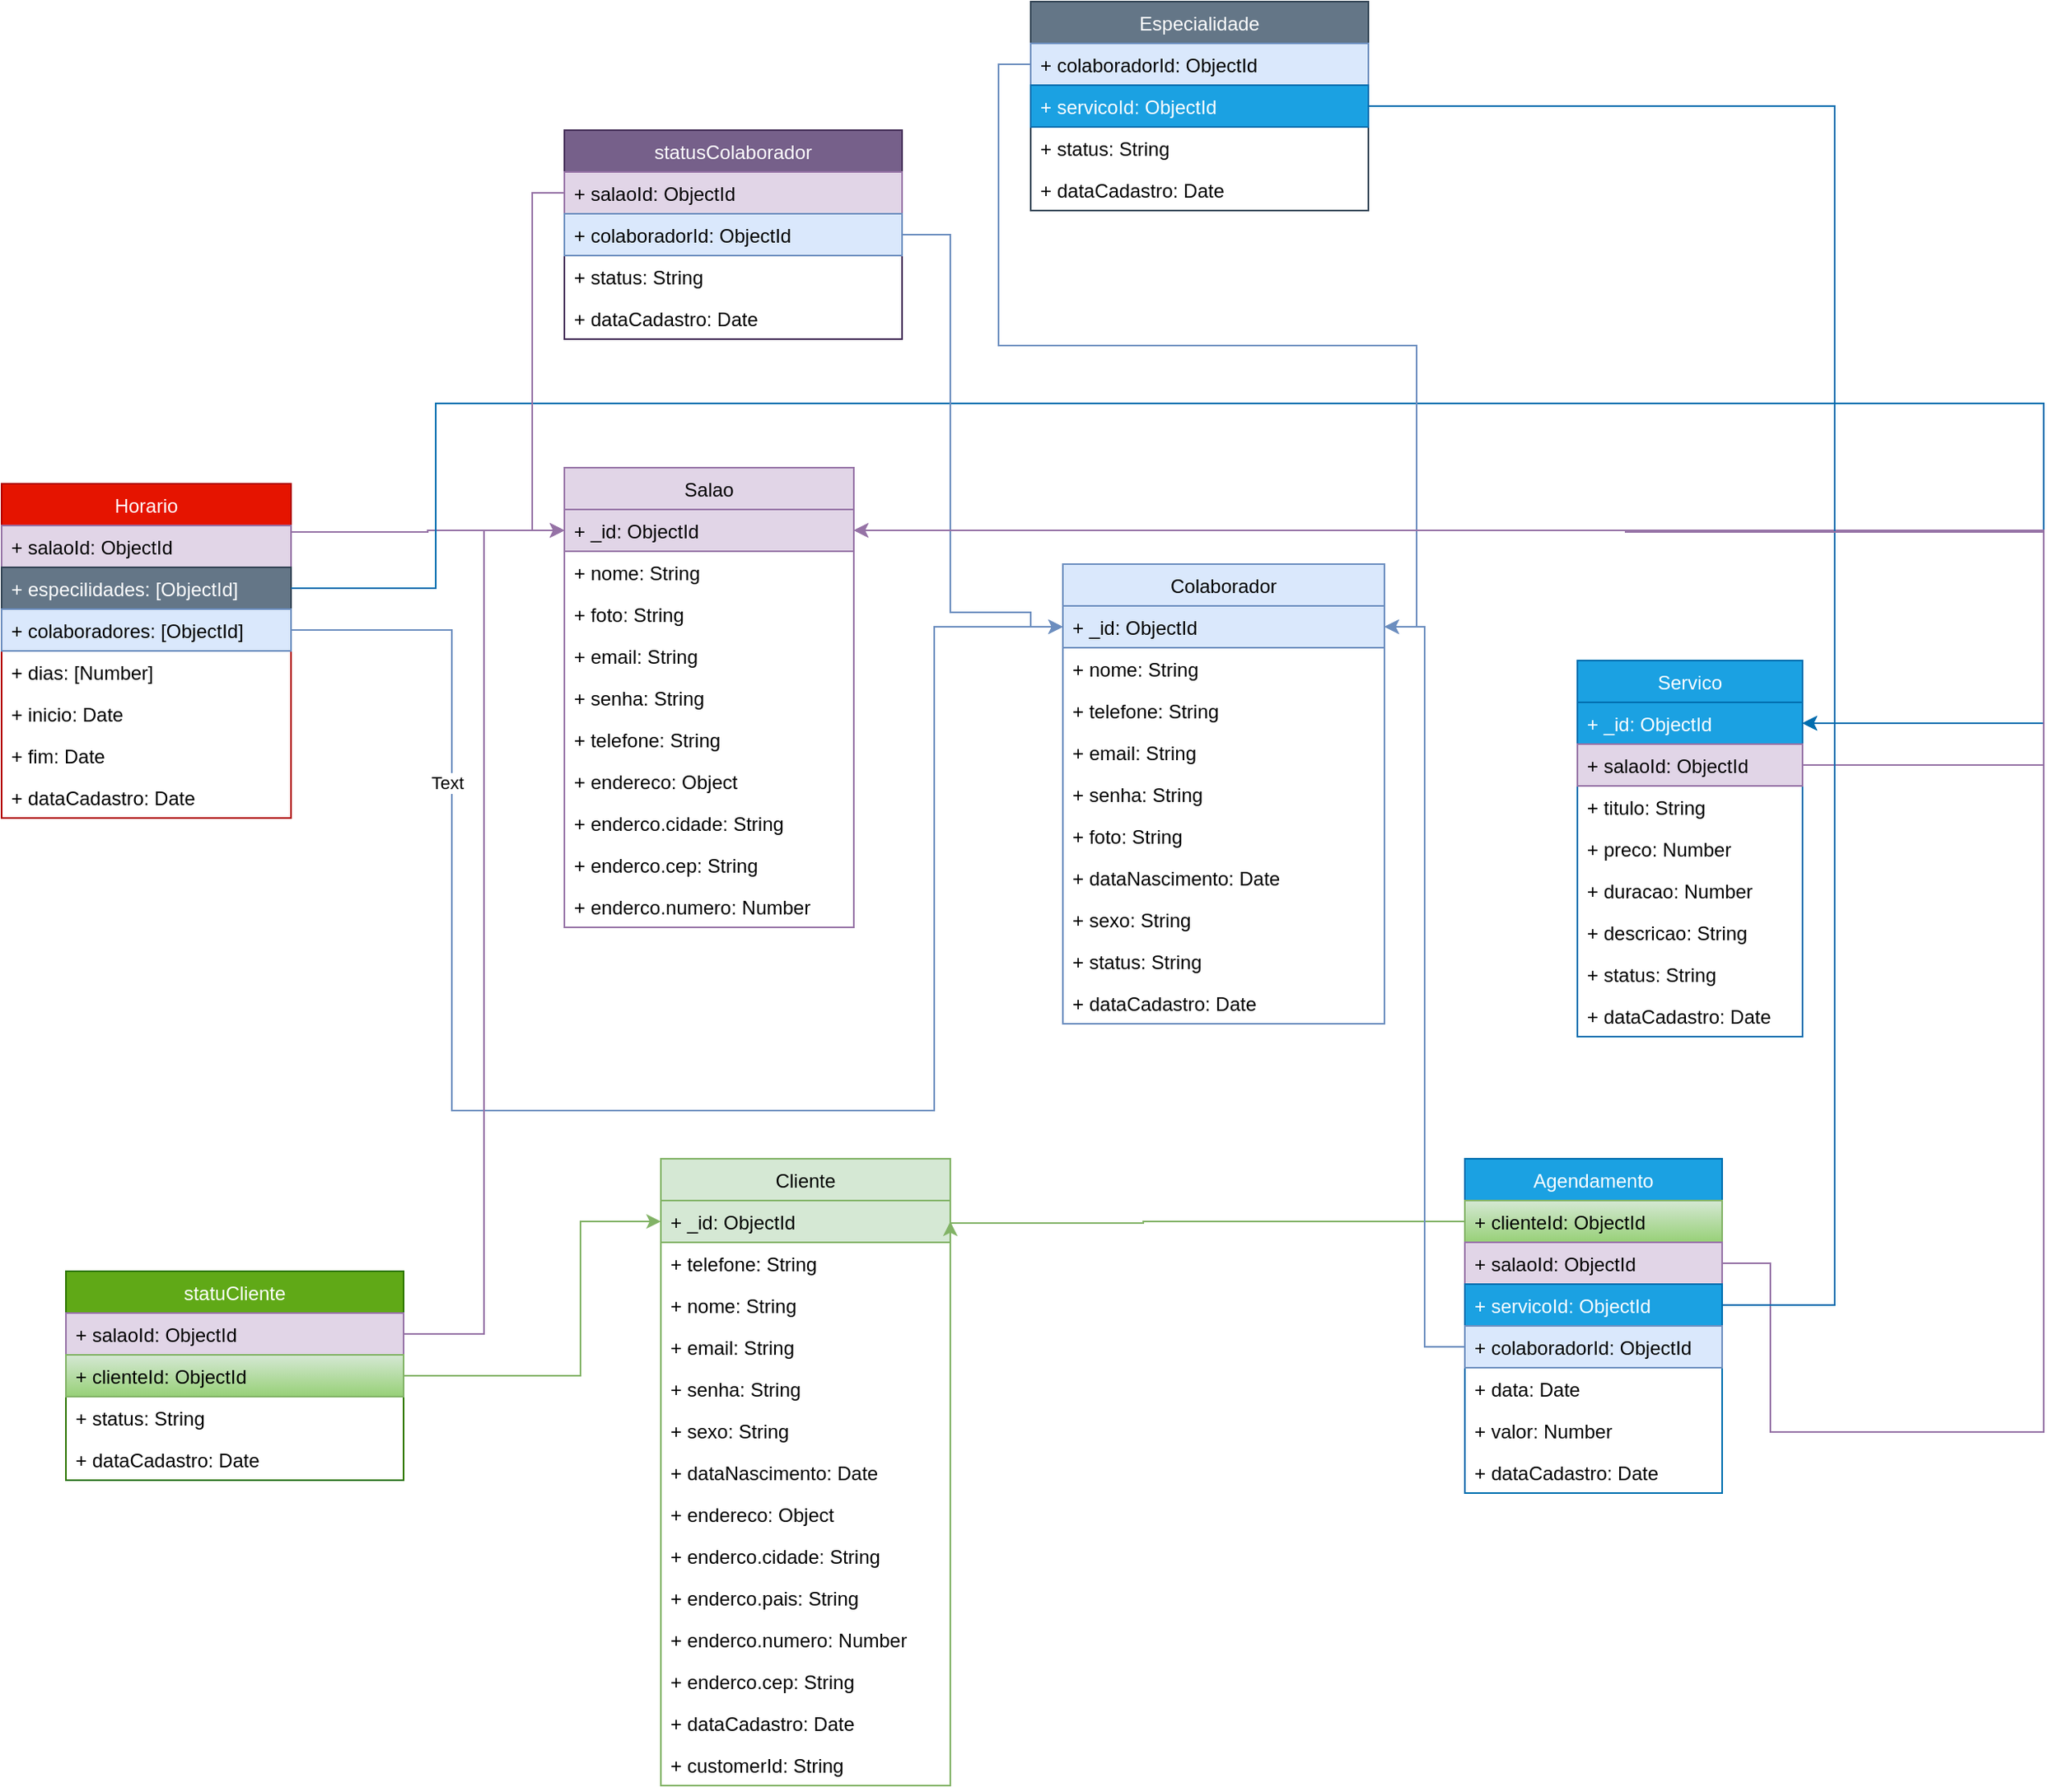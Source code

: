 <mxfile>
    <diagram id="EwVbsH7dW5KikCR3kVxV" name="Page-1">
        <mxGraphModel dx="2023" dy="2021" grid="1" gridSize="10" guides="1" tooltips="1" connect="1" arrows="1" fold="1" page="1" pageScale="1" pageWidth="827" pageHeight="1169" math="0" shadow="0">
            <root>
                <mxCell id="0"/>
                <mxCell id="1" parent="0"/>
                <mxCell id="p_25bIEe7p3wB8haiujU-1" value="Salao" style="swimlane;fontStyle=0;childLayout=stackLayout;horizontal=1;startSize=26;fillColor=#e1d5e7;horizontalStack=0;resizeParent=1;resizeParentMax=0;resizeLast=0;collapsible=1;marginBottom=0;strokeColor=#9673a6;" parent="1" vertex="1">
                    <mxGeometry x="-440" y="90" width="180" height="286" as="geometry"/>
                </mxCell>
                <mxCell id="p_25bIEe7p3wB8haiujU-2" value="+ _id: ObjectId" style="text;strokeColor=#9673a6;fillColor=#e1d5e7;align=left;verticalAlign=top;spacingLeft=4;spacingRight=4;overflow=hidden;rotatable=0;points=[[0,0.5],[1,0.5]];portConstraint=eastwest;" parent="p_25bIEe7p3wB8haiujU-1" vertex="1">
                    <mxGeometry y="26" width="180" height="26" as="geometry"/>
                </mxCell>
                <mxCell id="p_25bIEe7p3wB8haiujU-3" value="+ nome: String" style="text;strokeColor=none;fillColor=none;align=left;verticalAlign=top;spacingLeft=4;spacingRight=4;overflow=hidden;rotatable=0;points=[[0,0.5],[1,0.5]];portConstraint=eastwest;" parent="p_25bIEe7p3wB8haiujU-1" vertex="1">
                    <mxGeometry y="52" width="180" height="26" as="geometry"/>
                </mxCell>
                <mxCell id="p_25bIEe7p3wB8haiujU-4" value="+ foto: String" style="text;strokeColor=none;fillColor=none;align=left;verticalAlign=top;spacingLeft=4;spacingRight=4;overflow=hidden;rotatable=0;points=[[0,0.5],[1,0.5]];portConstraint=eastwest;" parent="p_25bIEe7p3wB8haiujU-1" vertex="1">
                    <mxGeometry y="78" width="180" height="26" as="geometry"/>
                </mxCell>
                <mxCell id="p_25bIEe7p3wB8haiujU-6" value="+ email: String" style="text;strokeColor=none;fillColor=none;align=left;verticalAlign=top;spacingLeft=4;spacingRight=4;overflow=hidden;rotatable=0;points=[[0,0.5],[1,0.5]];portConstraint=eastwest;" parent="p_25bIEe7p3wB8haiujU-1" vertex="1">
                    <mxGeometry y="104" width="180" height="26" as="geometry"/>
                </mxCell>
                <mxCell id="p_25bIEe7p3wB8haiujU-7" value="+ senha: String" style="text;strokeColor=none;fillColor=none;align=left;verticalAlign=top;spacingLeft=4;spacingRight=4;overflow=hidden;rotatable=0;points=[[0,0.5],[1,0.5]];portConstraint=eastwest;" parent="p_25bIEe7p3wB8haiujU-1" vertex="1">
                    <mxGeometry y="130" width="180" height="26" as="geometry"/>
                </mxCell>
                <mxCell id="p_25bIEe7p3wB8haiujU-8" value="+ telefone: String" style="text;strokeColor=none;fillColor=none;align=left;verticalAlign=top;spacingLeft=4;spacingRight=4;overflow=hidden;rotatable=0;points=[[0,0.5],[1,0.5]];portConstraint=eastwest;" parent="p_25bIEe7p3wB8haiujU-1" vertex="1">
                    <mxGeometry y="156" width="180" height="26" as="geometry"/>
                </mxCell>
                <mxCell id="p_25bIEe7p3wB8haiujU-9" value="+ endereco: Object" style="text;strokeColor=none;fillColor=none;align=left;verticalAlign=top;spacingLeft=4;spacingRight=4;overflow=hidden;rotatable=0;points=[[0,0.5],[1,0.5]];portConstraint=eastwest;" parent="p_25bIEe7p3wB8haiujU-1" vertex="1">
                    <mxGeometry y="182" width="180" height="26" as="geometry"/>
                </mxCell>
                <mxCell id="p_25bIEe7p3wB8haiujU-10" value="+ enderco.cidade: String" style="text;strokeColor=none;fillColor=none;align=left;verticalAlign=top;spacingLeft=4;spacingRight=4;overflow=hidden;rotatable=0;points=[[0,0.5],[1,0.5]];portConstraint=eastwest;" parent="p_25bIEe7p3wB8haiujU-1" vertex="1">
                    <mxGeometry y="208" width="180" height="26" as="geometry"/>
                </mxCell>
                <mxCell id="p_25bIEe7p3wB8haiujU-12" value="+ enderco.cep: String" style="text;strokeColor=none;fillColor=none;align=left;verticalAlign=top;spacingLeft=4;spacingRight=4;overflow=hidden;rotatable=0;points=[[0,0.5],[1,0.5]];portConstraint=eastwest;" parent="p_25bIEe7p3wB8haiujU-1" vertex="1">
                    <mxGeometry y="234" width="180" height="26" as="geometry"/>
                </mxCell>
                <mxCell id="p_25bIEe7p3wB8haiujU-13" value="+ enderco.numero: Number" style="text;strokeColor=none;fillColor=none;align=left;verticalAlign=top;spacingLeft=4;spacingRight=4;overflow=hidden;rotatable=0;points=[[0,0.5],[1,0.5]];portConstraint=eastwest;" parent="p_25bIEe7p3wB8haiujU-1" vertex="1">
                    <mxGeometry y="260" width="180" height="26" as="geometry"/>
                </mxCell>
                <mxCell id="p_25bIEe7p3wB8haiujU-18" value="Colaborador" style="swimlane;fontStyle=0;childLayout=stackLayout;horizontal=1;startSize=26;fillColor=#dae8fc;horizontalStack=0;resizeParent=1;resizeParentMax=0;resizeLast=0;collapsible=1;marginBottom=0;strokeColor=#6c8ebf;" parent="1" vertex="1">
                    <mxGeometry x="-130" y="150" width="200" height="286" as="geometry"/>
                </mxCell>
                <mxCell id="p_25bIEe7p3wB8haiujU-19" value="+ _id: ObjectId" style="text;strokeColor=#6c8ebf;fillColor=#dae8fc;align=left;verticalAlign=top;spacingLeft=4;spacingRight=4;overflow=hidden;rotatable=0;points=[[0,0.5],[1,0.5]];portConstraint=eastwest;" parent="p_25bIEe7p3wB8haiujU-18" vertex="1">
                    <mxGeometry y="26" width="200" height="26" as="geometry"/>
                </mxCell>
                <mxCell id="p_25bIEe7p3wB8haiujU-20" value="+ nome: String" style="text;strokeColor=none;fillColor=none;align=left;verticalAlign=top;spacingLeft=4;spacingRight=4;overflow=hidden;rotatable=0;points=[[0,0.5],[1,0.5]];portConstraint=eastwest;" parent="p_25bIEe7p3wB8haiujU-18" vertex="1">
                    <mxGeometry y="52" width="200" height="26" as="geometry"/>
                </mxCell>
                <mxCell id="p_25bIEe7p3wB8haiujU-21" value="+ telefone: String" style="text;strokeColor=none;fillColor=none;align=left;verticalAlign=top;spacingLeft=4;spacingRight=4;overflow=hidden;rotatable=0;points=[[0,0.5],[1,0.5]];portConstraint=eastwest;" parent="p_25bIEe7p3wB8haiujU-18" vertex="1">
                    <mxGeometry y="78" width="200" height="26" as="geometry"/>
                </mxCell>
                <mxCell id="p_25bIEe7p3wB8haiujU-22" value="+ email: String" style="text;strokeColor=none;fillColor=none;align=left;verticalAlign=top;spacingLeft=4;spacingRight=4;overflow=hidden;rotatable=0;points=[[0,0.5],[1,0.5]];portConstraint=eastwest;" parent="p_25bIEe7p3wB8haiujU-18" vertex="1">
                    <mxGeometry y="104" width="200" height="26" as="geometry"/>
                </mxCell>
                <mxCell id="p_25bIEe7p3wB8haiujU-23" value="+ senha: String" style="text;strokeColor=none;fillColor=none;align=left;verticalAlign=top;spacingLeft=4;spacingRight=4;overflow=hidden;rotatable=0;points=[[0,0.5],[1,0.5]];portConstraint=eastwest;" parent="p_25bIEe7p3wB8haiujU-18" vertex="1">
                    <mxGeometry y="130" width="200" height="26" as="geometry"/>
                </mxCell>
                <mxCell id="p_25bIEe7p3wB8haiujU-24" value="+ foto: String" style="text;strokeColor=none;fillColor=none;align=left;verticalAlign=top;spacingLeft=4;spacingRight=4;overflow=hidden;rotatable=0;points=[[0,0.5],[1,0.5]];portConstraint=eastwest;" parent="p_25bIEe7p3wB8haiujU-18" vertex="1">
                    <mxGeometry y="156" width="200" height="26" as="geometry"/>
                </mxCell>
                <mxCell id="p_25bIEe7p3wB8haiujU-25" value="+ dataNascimento: Date" style="text;strokeColor=none;fillColor=none;align=left;verticalAlign=top;spacingLeft=4;spacingRight=4;overflow=hidden;rotatable=0;points=[[0,0.5],[1,0.5]];portConstraint=eastwest;" parent="p_25bIEe7p3wB8haiujU-18" vertex="1">
                    <mxGeometry y="182" width="200" height="26" as="geometry"/>
                </mxCell>
                <mxCell id="p_25bIEe7p3wB8haiujU-26" value="+ sexo: String" style="text;strokeColor=none;fillColor=none;align=left;verticalAlign=top;spacingLeft=4;spacingRight=4;overflow=hidden;rotatable=0;points=[[0,0.5],[1,0.5]];portConstraint=eastwest;" parent="p_25bIEe7p3wB8haiujU-18" vertex="1">
                    <mxGeometry y="208" width="200" height="26" as="geometry"/>
                </mxCell>
                <mxCell id="p_25bIEe7p3wB8haiujU-27" value="+ status: String" style="text;strokeColor=none;fillColor=none;align=left;verticalAlign=top;spacingLeft=4;spacingRight=4;overflow=hidden;rotatable=0;points=[[0,0.5],[1,0.5]];portConstraint=eastwest;" parent="p_25bIEe7p3wB8haiujU-18" vertex="1">
                    <mxGeometry y="234" width="200" height="26" as="geometry"/>
                </mxCell>
                <mxCell id="p_25bIEe7p3wB8haiujU-36" value="+ dataCadastro: Date" style="text;strokeColor=none;fillColor=none;align=left;verticalAlign=top;spacingLeft=4;spacingRight=4;overflow=hidden;rotatable=0;points=[[0,0.5],[1,0.5]];portConstraint=eastwest;" parent="p_25bIEe7p3wB8haiujU-18" vertex="1">
                    <mxGeometry y="260" width="200" height="26" as="geometry"/>
                </mxCell>
                <mxCell id="p_25bIEe7p3wB8haiujU-38" value="Servico" style="swimlane;fontStyle=0;childLayout=stackLayout;horizontal=1;startSize=26;fillColor=#1ba1e2;horizontalStack=0;resizeParent=1;resizeParentMax=0;resizeLast=0;collapsible=1;marginBottom=0;strokeColor=#006EAF;fontColor=#ffffff;" parent="1" vertex="1">
                    <mxGeometry x="190" y="210" width="140" height="234" as="geometry"/>
                </mxCell>
                <mxCell id="p_25bIEe7p3wB8haiujU-39" value="+ _id: ObjectId" style="text;strokeColor=#006EAF;fillColor=#1ba1e2;align=left;verticalAlign=top;spacingLeft=4;spacingRight=4;overflow=hidden;rotatable=0;points=[[0,0.5],[1,0.5]];portConstraint=eastwest;fontColor=#ffffff;" parent="p_25bIEe7p3wB8haiujU-38" vertex="1">
                    <mxGeometry y="26" width="140" height="26" as="geometry"/>
                </mxCell>
                <mxCell id="p_25bIEe7p3wB8haiujU-40" value="+ salaoId: ObjectId" style="text;strokeColor=#9673a6;fillColor=#e1d5e7;align=left;verticalAlign=top;spacingLeft=4;spacingRight=4;overflow=hidden;rotatable=0;points=[[0,0.5],[1,0.5]];portConstraint=eastwest;" parent="p_25bIEe7p3wB8haiujU-38" vertex="1">
                    <mxGeometry y="52" width="140" height="26" as="geometry"/>
                </mxCell>
                <mxCell id="p_25bIEe7p3wB8haiujU-41" value="+ titulo: String" style="text;strokeColor=none;fillColor=none;align=left;verticalAlign=top;spacingLeft=4;spacingRight=4;overflow=hidden;rotatable=0;points=[[0,0.5],[1,0.5]];portConstraint=eastwest;" parent="p_25bIEe7p3wB8haiujU-38" vertex="1">
                    <mxGeometry y="78" width="140" height="26" as="geometry"/>
                </mxCell>
                <mxCell id="p_25bIEe7p3wB8haiujU-42" value="+ preco: Number" style="text;strokeColor=none;fillColor=none;align=left;verticalAlign=top;spacingLeft=4;spacingRight=4;overflow=hidden;rotatable=0;points=[[0,0.5],[1,0.5]];portConstraint=eastwest;" parent="p_25bIEe7p3wB8haiujU-38" vertex="1">
                    <mxGeometry y="104" width="140" height="26" as="geometry"/>
                </mxCell>
                <mxCell id="p_25bIEe7p3wB8haiujU-43" value="+ duracao: Number" style="text;strokeColor=none;fillColor=none;align=left;verticalAlign=top;spacingLeft=4;spacingRight=4;overflow=hidden;rotatable=0;points=[[0,0.5],[1,0.5]];portConstraint=eastwest;" parent="p_25bIEe7p3wB8haiujU-38" vertex="1">
                    <mxGeometry y="130" width="140" height="26" as="geometry"/>
                </mxCell>
                <mxCell id="p_25bIEe7p3wB8haiujU-46" value="+ descricao: String" style="text;strokeColor=none;fillColor=none;align=left;verticalAlign=top;spacingLeft=4;spacingRight=4;overflow=hidden;rotatable=0;points=[[0,0.5],[1,0.5]];portConstraint=eastwest;" parent="p_25bIEe7p3wB8haiujU-38" vertex="1">
                    <mxGeometry y="156" width="140" height="26" as="geometry"/>
                </mxCell>
                <mxCell id="p_25bIEe7p3wB8haiujU-47" value="+ status: String" style="text;strokeColor=none;fillColor=none;align=left;verticalAlign=top;spacingLeft=4;spacingRight=4;overflow=hidden;rotatable=0;points=[[0,0.5],[1,0.5]];portConstraint=eastwest;" parent="p_25bIEe7p3wB8haiujU-38" vertex="1">
                    <mxGeometry y="182" width="140" height="26" as="geometry"/>
                </mxCell>
                <mxCell id="p_25bIEe7p3wB8haiujU-48" value="+ dataCadastro: Date" style="text;strokeColor=none;fillColor=none;align=left;verticalAlign=top;spacingLeft=4;spacingRight=4;overflow=hidden;rotatable=0;points=[[0,0.5],[1,0.5]];portConstraint=eastwest;" parent="p_25bIEe7p3wB8haiujU-38" vertex="1">
                    <mxGeometry y="208" width="140" height="26" as="geometry"/>
                </mxCell>
                <mxCell id="p_25bIEe7p3wB8haiujU-49" value="Horario" style="swimlane;fontStyle=0;childLayout=stackLayout;horizontal=1;startSize=26;fillColor=#e51400;horizontalStack=0;resizeParent=1;resizeParentMax=0;resizeLast=0;collapsible=1;marginBottom=0;strokeColor=#B20000;fontColor=#ffffff;" parent="1" vertex="1">
                    <mxGeometry x="-790" y="100" width="180" height="208" as="geometry"/>
                </mxCell>
                <mxCell id="p_25bIEe7p3wB8haiujU-50" value="+ salaoId: ObjectId" style="text;strokeColor=#9673a6;fillColor=#e1d5e7;align=left;verticalAlign=top;spacingLeft=4;spacingRight=4;overflow=hidden;rotatable=0;points=[[0,0.5],[1,0.5]];portConstraint=eastwest;" parent="p_25bIEe7p3wB8haiujU-49" vertex="1">
                    <mxGeometry y="26" width="180" height="26" as="geometry"/>
                </mxCell>
                <mxCell id="p_25bIEe7p3wB8haiujU-51" value="+ especilidades: [ObjectId]" style="text;strokeColor=#314354;fillColor=#647687;align=left;verticalAlign=top;spacingLeft=4;spacingRight=4;overflow=hidden;rotatable=0;points=[[0,0.5],[1,0.5]];portConstraint=eastwest;fontColor=#ffffff;" parent="p_25bIEe7p3wB8haiujU-49" vertex="1">
                    <mxGeometry y="52" width="180" height="26" as="geometry"/>
                </mxCell>
                <mxCell id="p_25bIEe7p3wB8haiujU-52" value="+ colaboradores: [ObjectId]" style="text;strokeColor=#6c8ebf;fillColor=#dae8fc;align=left;verticalAlign=top;spacingLeft=4;spacingRight=4;overflow=hidden;rotatable=0;points=[[0,0.5],[1,0.5]];portConstraint=eastwest;" parent="p_25bIEe7p3wB8haiujU-49" vertex="1">
                    <mxGeometry y="78" width="180" height="26" as="geometry"/>
                </mxCell>
                <mxCell id="p_25bIEe7p3wB8haiujU-53" value="+ dias: [Number]" style="text;strokeColor=none;fillColor=none;align=left;verticalAlign=top;spacingLeft=4;spacingRight=4;overflow=hidden;rotatable=0;points=[[0,0.5],[1,0.5]];portConstraint=eastwest;" parent="p_25bIEe7p3wB8haiujU-49" vertex="1">
                    <mxGeometry y="104" width="180" height="26" as="geometry"/>
                </mxCell>
                <mxCell id="p_25bIEe7p3wB8haiujU-54" value="+ inicio: Date" style="text;strokeColor=none;fillColor=none;align=left;verticalAlign=top;spacingLeft=4;spacingRight=4;overflow=hidden;rotatable=0;points=[[0,0.5],[1,0.5]];portConstraint=eastwest;" parent="p_25bIEe7p3wB8haiujU-49" vertex="1">
                    <mxGeometry y="130" width="180" height="26" as="geometry"/>
                </mxCell>
                <mxCell id="p_25bIEe7p3wB8haiujU-55" value="+ fim: Date" style="text;strokeColor=none;fillColor=none;align=left;verticalAlign=top;spacingLeft=4;spacingRight=4;overflow=hidden;rotatable=0;points=[[0,0.5],[1,0.5]];portConstraint=eastwest;" parent="p_25bIEe7p3wB8haiujU-49" vertex="1">
                    <mxGeometry y="156" width="180" height="26" as="geometry"/>
                </mxCell>
                <mxCell id="p_25bIEe7p3wB8haiujU-56" value="+ dataCadastro: Date" style="text;strokeColor=none;fillColor=none;align=left;verticalAlign=top;spacingLeft=4;spacingRight=4;overflow=hidden;rotatable=0;points=[[0,0.5],[1,0.5]];portConstraint=eastwest;" parent="p_25bIEe7p3wB8haiujU-49" vertex="1">
                    <mxGeometry y="182" width="180" height="26" as="geometry"/>
                </mxCell>
                <mxCell id="p_25bIEe7p3wB8haiujU-58" style="edgeStyle=orthogonalEdgeStyle;rounded=0;orthogonalLoop=1;jettySize=auto;html=1;exitX=1;exitY=0.5;exitDx=0;exitDy=0;entryX=0;entryY=0.5;entryDx=0;entryDy=0;fillColor=#e1d5e7;strokeColor=#9673a6;" parent="1" source="p_25bIEe7p3wB8haiujU-50" target="p_25bIEe7p3wB8haiujU-2" edge="1">
                    <mxGeometry relative="1" as="geometry">
                        <Array as="points">
                            <mxPoint x="-610" y="130"/>
                            <mxPoint x="-525" y="130"/>
                        </Array>
                    </mxGeometry>
                </mxCell>
                <mxCell id="p_25bIEe7p3wB8haiujU-59" style="edgeStyle=orthogonalEdgeStyle;rounded=0;orthogonalLoop=1;jettySize=auto;html=1;exitX=1;exitY=0.5;exitDx=0;exitDy=0;fillColor=#1ba1e2;strokeColor=#006EAF;" parent="1" source="p_25bIEe7p3wB8haiujU-51" target="p_25bIEe7p3wB8haiujU-39" edge="1">
                    <mxGeometry relative="1" as="geometry">
                        <Array as="points">
                            <mxPoint x="-520" y="165"/>
                            <mxPoint x="-520" y="50"/>
                            <mxPoint x="480" y="50"/>
                            <mxPoint x="480" y="249"/>
                        </Array>
                        <mxPoint x="330" y="249" as="targetPoint"/>
                    </mxGeometry>
                </mxCell>
                <mxCell id="p_25bIEe7p3wB8haiujU-60" style="edgeStyle=orthogonalEdgeStyle;rounded=0;orthogonalLoop=1;jettySize=auto;html=1;exitX=1;exitY=0.5;exitDx=0;exitDy=0;entryX=0;entryY=0.5;entryDx=0;entryDy=0;fillColor=#dae8fc;strokeColor=#6c8ebf;" parent="1" source="p_25bIEe7p3wB8haiujU-52" target="p_25bIEe7p3wB8haiujU-19" edge="1">
                    <mxGeometry relative="1" as="geometry">
                        <Array as="points">
                            <mxPoint x="-510" y="191"/>
                            <mxPoint x="-510" y="490"/>
                            <mxPoint x="-210" y="490"/>
                            <mxPoint x="-210" y="189"/>
                        </Array>
                    </mxGeometry>
                </mxCell>
                <mxCell id="33FXc2cakq6Kvo1XXOTE-9" value="Text" style="edgeLabel;html=1;align=center;verticalAlign=middle;resizable=0;points=[];" parent="p_25bIEe7p3wB8haiujU-60" vertex="1" connectable="0">
                    <mxGeometry x="-0.64" y="-3" relative="1" as="geometry">
                        <mxPoint as="offset"/>
                    </mxGeometry>
                </mxCell>
                <mxCell id="p_25bIEe7p3wB8haiujU-61" style="edgeStyle=orthogonalEdgeStyle;rounded=0;orthogonalLoop=1;jettySize=auto;html=1;entryX=1;entryY=0.5;entryDx=0;entryDy=0;fillColor=#e1d5e7;strokeColor=#9673a6;exitX=1;exitY=0.5;exitDx=0;exitDy=0;" parent="1" source="p_25bIEe7p3wB8haiujU-40" target="p_25bIEe7p3wB8haiujU-2" edge="1">
                    <mxGeometry relative="1" as="geometry">
                        <Array as="points">
                            <mxPoint x="480" y="275"/>
                            <mxPoint x="480" y="129"/>
                        </Array>
                        <mxPoint x="380" y="290" as="sourcePoint"/>
                    </mxGeometry>
                </mxCell>
                <mxCell id="p_25bIEe7p3wB8haiujU-62" value="statusColaborador" style="swimlane;fontStyle=0;childLayout=stackLayout;horizontal=1;startSize=26;fillColor=#76608a;horizontalStack=0;resizeParent=1;resizeParentMax=0;resizeLast=0;collapsible=1;marginBottom=0;fontColor=#ffffff;strokeColor=#432D57;" parent="1" vertex="1">
                    <mxGeometry x="-440" y="-120" width="210" height="130" as="geometry"/>
                </mxCell>
                <mxCell id="p_25bIEe7p3wB8haiujU-63" value="+ salaoId: ObjectId" style="text;strokeColor=#9673a6;fillColor=#e1d5e7;align=left;verticalAlign=top;spacingLeft=4;spacingRight=4;overflow=hidden;rotatable=0;points=[[0,0.5],[1,0.5]];portConstraint=eastwest;" parent="p_25bIEe7p3wB8haiujU-62" vertex="1">
                    <mxGeometry y="26" width="210" height="26" as="geometry"/>
                </mxCell>
                <mxCell id="p_25bIEe7p3wB8haiujU-64" value="+ colaboradorId: ObjectId" style="text;strokeColor=#6c8ebf;fillColor=#dae8fc;align=left;verticalAlign=top;spacingLeft=4;spacingRight=4;overflow=hidden;rotatable=0;points=[[0,0.5],[1,0.5]];portConstraint=eastwest;" parent="p_25bIEe7p3wB8haiujU-62" vertex="1">
                    <mxGeometry y="52" width="210" height="26" as="geometry"/>
                </mxCell>
                <mxCell id="p_25bIEe7p3wB8haiujU-65" value="+ status: String" style="text;strokeColor=none;fillColor=none;align=left;verticalAlign=top;spacingLeft=4;spacingRight=4;overflow=hidden;rotatable=0;points=[[0,0.5],[1,0.5]];portConstraint=eastwest;" parent="p_25bIEe7p3wB8haiujU-62" vertex="1">
                    <mxGeometry y="78" width="210" height="26" as="geometry"/>
                </mxCell>
                <mxCell id="p_25bIEe7p3wB8haiujU-67" value="+ dataCadastro: Date" style="text;strokeColor=none;fillColor=none;align=left;verticalAlign=top;spacingLeft=4;spacingRight=4;overflow=hidden;rotatable=0;points=[[0,0.5],[1,0.5]];portConstraint=eastwest;" parent="p_25bIEe7p3wB8haiujU-62" vertex="1">
                    <mxGeometry y="104" width="210" height="26" as="geometry"/>
                </mxCell>
                <mxCell id="p_25bIEe7p3wB8haiujU-68" style="edgeStyle=orthogonalEdgeStyle;rounded=0;orthogonalLoop=1;jettySize=auto;html=1;exitX=0;exitY=0.5;exitDx=0;exitDy=0;entryX=0;entryY=0.5;entryDx=0;entryDy=0;fillColor=#e1d5e7;strokeColor=#9673a6;" parent="1" source="p_25bIEe7p3wB8haiujU-63" target="p_25bIEe7p3wB8haiujU-2" edge="1">
                    <mxGeometry relative="1" as="geometry"/>
                </mxCell>
                <mxCell id="p_25bIEe7p3wB8haiujU-69" style="edgeStyle=orthogonalEdgeStyle;rounded=0;orthogonalLoop=1;jettySize=auto;html=1;exitX=1;exitY=0.5;exitDx=0;exitDy=0;entryX=0;entryY=0.5;entryDx=0;entryDy=0;fillColor=#dae8fc;strokeColor=#6c8ebf;" parent="1" source="p_25bIEe7p3wB8haiujU-62" target="p_25bIEe7p3wB8haiujU-19" edge="1">
                    <mxGeometry relative="1" as="geometry">
                        <Array as="points">
                            <mxPoint x="-200" y="-55"/>
                            <mxPoint x="-200" y="180"/>
                            <mxPoint x="-150" y="180"/>
                        </Array>
                    </mxGeometry>
                </mxCell>
                <mxCell id="p_25bIEe7p3wB8haiujU-70" value="Especialidade" style="swimlane;fontStyle=0;childLayout=stackLayout;horizontal=1;startSize=26;fillColor=#647687;horizontalStack=0;resizeParent=1;resizeParentMax=0;resizeLast=0;collapsible=1;marginBottom=0;fontColor=#ffffff;strokeColor=#314354;" parent="1" vertex="1">
                    <mxGeometry x="-150" y="-200" width="210" height="130" as="geometry"/>
                </mxCell>
                <mxCell id="p_25bIEe7p3wB8haiujU-71" value="+ colaboradorId: ObjectId" style="text;strokeColor=#6c8ebf;fillColor=#dae8fc;align=left;verticalAlign=top;spacingLeft=4;spacingRight=4;overflow=hidden;rotatable=0;points=[[0,0.5],[1,0.5]];portConstraint=eastwest;" parent="p_25bIEe7p3wB8haiujU-70" vertex="1">
                    <mxGeometry y="26" width="210" height="26" as="geometry"/>
                </mxCell>
                <mxCell id="p_25bIEe7p3wB8haiujU-72" value="+ servicoId: ObjectId" style="text;strokeColor=#006EAF;fillColor=#1ba1e2;align=left;verticalAlign=top;spacingLeft=4;spacingRight=4;overflow=hidden;rotatable=0;points=[[0,0.5],[1,0.5]];portConstraint=eastwest;fontColor=#ffffff;" parent="p_25bIEe7p3wB8haiujU-70" vertex="1">
                    <mxGeometry y="52" width="210" height="26" as="geometry"/>
                </mxCell>
                <mxCell id="p_25bIEe7p3wB8haiujU-73" value="+ status: String" style="text;strokeColor=none;fillColor=none;align=left;verticalAlign=top;spacingLeft=4;spacingRight=4;overflow=hidden;rotatable=0;points=[[0,0.5],[1,0.5]];portConstraint=eastwest;" parent="p_25bIEe7p3wB8haiujU-70" vertex="1">
                    <mxGeometry y="78" width="210" height="26" as="geometry"/>
                </mxCell>
                <mxCell id="p_25bIEe7p3wB8haiujU-74" value="+ dataCadastro: Date" style="text;strokeColor=none;fillColor=none;align=left;verticalAlign=top;spacingLeft=4;spacingRight=4;overflow=hidden;rotatable=0;points=[[0,0.5],[1,0.5]];portConstraint=eastwest;" parent="p_25bIEe7p3wB8haiujU-70" vertex="1">
                    <mxGeometry y="104" width="210" height="26" as="geometry"/>
                </mxCell>
                <mxCell id="p_25bIEe7p3wB8haiujU-75" style="edgeStyle=orthogonalEdgeStyle;rounded=0;orthogonalLoop=1;jettySize=auto;html=1;exitX=0;exitY=0.5;exitDx=0;exitDy=0;entryX=1;entryY=0.5;entryDx=0;entryDy=0;fillColor=#dae8fc;strokeColor=#6c8ebf;" parent="1" source="p_25bIEe7p3wB8haiujU-71" target="p_25bIEe7p3wB8haiujU-19" edge="1">
                    <mxGeometry relative="1" as="geometry"/>
                </mxCell>
                <mxCell id="p_25bIEe7p3wB8haiujU-76" style="edgeStyle=orthogonalEdgeStyle;rounded=0;orthogonalLoop=1;jettySize=auto;html=1;exitX=1;exitY=0.5;exitDx=0;exitDy=0;entryX=1;entryY=0.5;entryDx=0;entryDy=0;fillColor=#1ba1e2;strokeColor=#006EAF;" parent="1" source="p_25bIEe7p3wB8haiujU-72" target="p_25bIEe7p3wB8haiujU-39" edge="1">
                    <mxGeometry relative="1" as="geometry"/>
                </mxCell>
                <mxCell id="p_25bIEe7p3wB8haiujU-81" value="Cliente" style="swimlane;fontStyle=0;childLayout=stackLayout;horizontal=1;startSize=26;fillColor=#d5e8d4;horizontalStack=0;resizeParent=1;resizeParentMax=0;resizeLast=0;collapsible=1;marginBottom=0;strokeColor=#82b366;" parent="1" vertex="1">
                    <mxGeometry x="-380" y="520" width="180" height="390" as="geometry"/>
                </mxCell>
                <mxCell id="p_25bIEe7p3wB8haiujU-82" value="+ _id: ObjectId" style="text;strokeColor=#82b366;fillColor=#d5e8d4;align=left;verticalAlign=top;spacingLeft=4;spacingRight=4;overflow=hidden;rotatable=0;points=[[0,0.5],[1,0.5]];portConstraint=eastwest;" parent="p_25bIEe7p3wB8haiujU-81" vertex="1">
                    <mxGeometry y="26" width="180" height="26" as="geometry"/>
                </mxCell>
                <mxCell id="p_25bIEe7p3wB8haiujU-84" value="+ telefone: String" style="text;strokeColor=none;fillColor=none;align=left;verticalAlign=top;spacingLeft=4;spacingRight=4;overflow=hidden;rotatable=0;points=[[0,0.5],[1,0.5]];portConstraint=eastwest;" parent="p_25bIEe7p3wB8haiujU-81" vertex="1">
                    <mxGeometry y="52" width="180" height="26" as="geometry"/>
                </mxCell>
                <mxCell id="p_25bIEe7p3wB8haiujU-83" value="+ nome: String" style="text;strokeColor=none;fillColor=none;align=left;verticalAlign=top;spacingLeft=4;spacingRight=4;overflow=hidden;rotatable=0;points=[[0,0.5],[1,0.5]];portConstraint=eastwest;" parent="p_25bIEe7p3wB8haiujU-81" vertex="1">
                    <mxGeometry y="78" width="180" height="26" as="geometry"/>
                </mxCell>
                <mxCell id="p_25bIEe7p3wB8haiujU-91" value="+ email: String" style="text;strokeColor=none;fillColor=none;align=left;verticalAlign=top;spacingLeft=4;spacingRight=4;overflow=hidden;rotatable=0;points=[[0,0.5],[1,0.5]];portConstraint=eastwest;" parent="p_25bIEe7p3wB8haiujU-81" vertex="1">
                    <mxGeometry y="104" width="180" height="26" as="geometry"/>
                </mxCell>
                <mxCell id="p_25bIEe7p3wB8haiujU-92" value="+ senha: String" style="text;strokeColor=none;fillColor=none;align=left;verticalAlign=top;spacingLeft=4;spacingRight=4;overflow=hidden;rotatable=0;points=[[0,0.5],[1,0.5]];portConstraint=eastwest;" parent="p_25bIEe7p3wB8haiujU-81" vertex="1">
                    <mxGeometry y="130" width="180" height="26" as="geometry"/>
                </mxCell>
                <mxCell id="p_25bIEe7p3wB8haiujU-95" value="+ sexo: String" style="text;strokeColor=none;fillColor=none;align=left;verticalAlign=top;spacingLeft=4;spacingRight=4;overflow=hidden;rotatable=0;points=[[0,0.5],[1,0.5]];portConstraint=eastwest;" parent="p_25bIEe7p3wB8haiujU-81" vertex="1">
                    <mxGeometry y="156" width="180" height="26" as="geometry"/>
                </mxCell>
                <mxCell id="p_25bIEe7p3wB8haiujU-94" value="+ dataNascimento: Date" style="text;strokeColor=none;fillColor=none;align=left;verticalAlign=top;spacingLeft=4;spacingRight=4;overflow=hidden;rotatable=0;points=[[0,0.5],[1,0.5]];portConstraint=eastwest;" parent="p_25bIEe7p3wB8haiujU-81" vertex="1">
                    <mxGeometry y="182" width="180" height="26" as="geometry"/>
                </mxCell>
                <mxCell id="p_25bIEe7p3wB8haiujU-100" value="+ endereco: Object" style="text;strokeColor=none;fillColor=none;align=left;verticalAlign=top;spacingLeft=4;spacingRight=4;overflow=hidden;rotatable=0;points=[[0,0.5],[1,0.5]];portConstraint=eastwest;" parent="p_25bIEe7p3wB8haiujU-81" vertex="1">
                    <mxGeometry y="208" width="180" height="26" as="geometry"/>
                </mxCell>
                <mxCell id="p_25bIEe7p3wB8haiujU-101" value="+ enderco.cidade: String" style="text;strokeColor=none;fillColor=none;align=left;verticalAlign=top;spacingLeft=4;spacingRight=4;overflow=hidden;rotatable=0;points=[[0,0.5],[1,0.5]];portConstraint=eastwest;" parent="p_25bIEe7p3wB8haiujU-81" vertex="1">
                    <mxGeometry y="234" width="180" height="26" as="geometry"/>
                </mxCell>
                <mxCell id="p_25bIEe7p3wB8haiujU-105" value="+ enderco.pais: String" style="text;strokeColor=none;fillColor=none;align=left;verticalAlign=top;spacingLeft=4;spacingRight=4;overflow=hidden;rotatable=0;points=[[0,0.5],[1,0.5]];portConstraint=eastwest;" parent="p_25bIEe7p3wB8haiujU-81" vertex="1">
                    <mxGeometry y="260" width="180" height="26" as="geometry"/>
                </mxCell>
                <mxCell id="p_25bIEe7p3wB8haiujU-104" value="+ enderco.numero: Number" style="text;strokeColor=none;fillColor=none;align=left;verticalAlign=top;spacingLeft=4;spacingRight=4;overflow=hidden;rotatable=0;points=[[0,0.5],[1,0.5]];portConstraint=eastwest;" parent="p_25bIEe7p3wB8haiujU-81" vertex="1">
                    <mxGeometry y="286" width="180" height="26" as="geometry"/>
                </mxCell>
                <mxCell id="p_25bIEe7p3wB8haiujU-103" value="+ enderco.cep: String" style="text;strokeColor=none;fillColor=none;align=left;verticalAlign=top;spacingLeft=4;spacingRight=4;overflow=hidden;rotatable=0;points=[[0,0.5],[1,0.5]];portConstraint=eastwest;" parent="p_25bIEe7p3wB8haiujU-81" vertex="1">
                    <mxGeometry y="312" width="180" height="26" as="geometry"/>
                </mxCell>
                <mxCell id="p_25bIEe7p3wB8haiujU-106" value="+ dataCadastro: Date" style="text;strokeColor=none;fillColor=none;align=left;verticalAlign=top;spacingLeft=4;spacingRight=4;overflow=hidden;rotatable=0;points=[[0,0.5],[1,0.5]];portConstraint=eastwest;" parent="p_25bIEe7p3wB8haiujU-81" vertex="1">
                    <mxGeometry y="338" width="180" height="26" as="geometry"/>
                </mxCell>
                <mxCell id="06AAYmfO299gD0EuI_qs-1" value="+ customerId: String" style="text;strokeColor=none;fillColor=none;align=left;verticalAlign=top;spacingLeft=4;spacingRight=4;overflow=hidden;rotatable=0;points=[[0,0.5],[1,0.5]];portConstraint=eastwest;" parent="p_25bIEe7p3wB8haiujU-81" vertex="1">
                    <mxGeometry y="364" width="180" height="26" as="geometry"/>
                </mxCell>
                <mxCell id="p_25bIEe7p3wB8haiujU-107" value="statuCliente" style="swimlane;fontStyle=0;childLayout=stackLayout;horizontal=1;startSize=26;fillColor=#60a917;horizontalStack=0;resizeParent=1;resizeParentMax=0;resizeLast=0;collapsible=1;marginBottom=0;fontColor=#ffffff;strokeColor=#2D7600;" parent="1" vertex="1">
                    <mxGeometry x="-750" y="590" width="210" height="130" as="geometry"/>
                </mxCell>
                <mxCell id="p_25bIEe7p3wB8haiujU-108" value="+ salaoId: ObjectId" style="text;strokeColor=#9673a6;fillColor=#e1d5e7;align=left;verticalAlign=top;spacingLeft=4;spacingRight=4;overflow=hidden;rotatable=0;points=[[0,0.5],[1,0.5]];portConstraint=eastwest;" parent="p_25bIEe7p3wB8haiujU-107" vertex="1">
                    <mxGeometry y="26" width="210" height="26" as="geometry"/>
                </mxCell>
                <mxCell id="p_25bIEe7p3wB8haiujU-109" value="+ clienteId: ObjectId" style="text;strokeColor=#82b366;fillColor=#d5e8d4;align=left;verticalAlign=top;spacingLeft=4;spacingRight=4;overflow=hidden;rotatable=0;points=[[0,0.5],[1,0.5]];portConstraint=eastwest;gradientColor=#97d077;" parent="p_25bIEe7p3wB8haiujU-107" vertex="1">
                    <mxGeometry y="52" width="210" height="26" as="geometry"/>
                </mxCell>
                <mxCell id="p_25bIEe7p3wB8haiujU-110" value="+ status: String" style="text;strokeColor=none;fillColor=none;align=left;verticalAlign=top;spacingLeft=4;spacingRight=4;overflow=hidden;rotatable=0;points=[[0,0.5],[1,0.5]];portConstraint=eastwest;" parent="p_25bIEe7p3wB8haiujU-107" vertex="1">
                    <mxGeometry y="78" width="210" height="26" as="geometry"/>
                </mxCell>
                <mxCell id="p_25bIEe7p3wB8haiujU-111" value="+ dataCadastro: Date" style="text;strokeColor=none;fillColor=none;align=left;verticalAlign=top;spacingLeft=4;spacingRight=4;overflow=hidden;rotatable=0;points=[[0,0.5],[1,0.5]];portConstraint=eastwest;" parent="p_25bIEe7p3wB8haiujU-107" vertex="1">
                    <mxGeometry y="104" width="210" height="26" as="geometry"/>
                </mxCell>
                <mxCell id="p_25bIEe7p3wB8haiujU-112" style="edgeStyle=orthogonalEdgeStyle;rounded=0;orthogonalLoop=1;jettySize=auto;html=1;exitX=1;exitY=0.5;exitDx=0;exitDy=0;entryX=0;entryY=0.5;entryDx=0;entryDy=0;fillColor=#d5e8d4;strokeColor=#82b366;" parent="1" source="p_25bIEe7p3wB8haiujU-109" target="p_25bIEe7p3wB8haiujU-82" edge="1">
                    <mxGeometry relative="1" as="geometry">
                        <Array as="points">
                            <mxPoint x="-430" y="655"/>
                            <mxPoint x="-430" y="559"/>
                        </Array>
                    </mxGeometry>
                </mxCell>
                <mxCell id="p_25bIEe7p3wB8haiujU-113" style="edgeStyle=orthogonalEdgeStyle;rounded=0;orthogonalLoop=1;jettySize=auto;html=1;exitX=1;exitY=0.5;exitDx=0;exitDy=0;entryX=0;entryY=0.5;entryDx=0;entryDy=0;fillColor=#e1d5e7;strokeColor=#9673a6;" parent="1" source="p_25bIEe7p3wB8haiujU-108" target="p_25bIEe7p3wB8haiujU-2" edge="1">
                    <mxGeometry relative="1" as="geometry"/>
                </mxCell>
                <mxCell id="p_25bIEe7p3wB8haiujU-114" value="Agendamento" style="swimlane;fontStyle=0;childLayout=stackLayout;horizontal=1;startSize=26;fillColor=#1ba1e2;horizontalStack=0;resizeParent=1;resizeParentMax=0;resizeLast=0;collapsible=1;marginBottom=0;strokeColor=#006EAF;fontColor=#ffffff;" parent="1" vertex="1">
                    <mxGeometry x="120" y="520" width="160" height="208" as="geometry"/>
                </mxCell>
                <mxCell id="p_25bIEe7p3wB8haiujU-115" value="+ clienteId: ObjectId" style="text;strokeColor=#82b366;fillColor=#d5e8d4;align=left;verticalAlign=top;spacingLeft=4;spacingRight=4;overflow=hidden;rotatable=0;points=[[0,0.5],[1,0.5]];portConstraint=eastwest;gradientColor=#97d077;" parent="p_25bIEe7p3wB8haiujU-114" vertex="1">
                    <mxGeometry y="26" width="160" height="26" as="geometry"/>
                </mxCell>
                <mxCell id="p_25bIEe7p3wB8haiujU-116" value="+ salaoId: ObjectId" style="text;strokeColor=#9673a6;fillColor=#e1d5e7;align=left;verticalAlign=top;spacingLeft=4;spacingRight=4;overflow=hidden;rotatable=0;points=[[0,0.5],[1,0.5]];portConstraint=eastwest;" parent="p_25bIEe7p3wB8haiujU-114" vertex="1">
                    <mxGeometry y="52" width="160" height="26" as="geometry"/>
                </mxCell>
                <mxCell id="p_25bIEe7p3wB8haiujU-117" value="+ servicoId: ObjectId" style="text;strokeColor=#006EAF;fillColor=#1ba1e2;align=left;verticalAlign=top;spacingLeft=4;spacingRight=4;overflow=hidden;rotatable=0;points=[[0,0.5],[1,0.5]];portConstraint=eastwest;fontColor=#ffffff;" parent="p_25bIEe7p3wB8haiujU-114" vertex="1">
                    <mxGeometry y="78" width="160" height="26" as="geometry"/>
                </mxCell>
                <mxCell id="p_25bIEe7p3wB8haiujU-118" value="+ colaboradorId: ObjectId" style="text;strokeColor=#6c8ebf;fillColor=#dae8fc;align=left;verticalAlign=top;spacingLeft=4;spacingRight=4;overflow=hidden;rotatable=0;points=[[0,0.5],[1,0.5]];portConstraint=eastwest;" parent="p_25bIEe7p3wB8haiujU-114" vertex="1">
                    <mxGeometry y="104" width="160" height="26" as="geometry"/>
                </mxCell>
                <mxCell id="p_25bIEe7p3wB8haiujU-119" value="+ data: Date" style="text;strokeColor=none;fillColor=none;align=left;verticalAlign=top;spacingLeft=4;spacingRight=4;overflow=hidden;rotatable=0;points=[[0,0.5],[1,0.5]];portConstraint=eastwest;" parent="p_25bIEe7p3wB8haiujU-114" vertex="1">
                    <mxGeometry y="130" width="160" height="26" as="geometry"/>
                </mxCell>
                <mxCell id="p_25bIEe7p3wB8haiujU-121" value="+ valor: Number" style="text;strokeColor=none;fillColor=none;align=left;verticalAlign=top;spacingLeft=4;spacingRight=4;overflow=hidden;rotatable=0;points=[[0,0.5],[1,0.5]];portConstraint=eastwest;" parent="p_25bIEe7p3wB8haiujU-114" vertex="1">
                    <mxGeometry y="156" width="160" height="26" as="geometry"/>
                </mxCell>
                <mxCell id="p_25bIEe7p3wB8haiujU-123" value="+ dataCadastro: Date" style="text;strokeColor=none;fillColor=none;align=left;verticalAlign=top;spacingLeft=4;spacingRight=4;overflow=hidden;rotatable=0;points=[[0,0.5],[1,0.5]];portConstraint=eastwest;" parent="p_25bIEe7p3wB8haiujU-114" vertex="1">
                    <mxGeometry y="182" width="160" height="26" as="geometry"/>
                </mxCell>
                <mxCell id="p_25bIEe7p3wB8haiujU-124" style="edgeStyle=orthogonalEdgeStyle;rounded=0;orthogonalLoop=1;jettySize=auto;html=1;exitX=0;exitY=0.5;exitDx=0;exitDy=0;entryX=1;entryY=0.5;entryDx=0;entryDy=0;fillColor=#d5e8d4;strokeColor=#82b366;" parent="1" source="p_25bIEe7p3wB8haiujU-115" target="p_25bIEe7p3wB8haiujU-82" edge="1">
                    <mxGeometry relative="1" as="geometry">
                        <Array as="points">
                            <mxPoint x="-80" y="559"/>
                            <mxPoint x="-200" y="560"/>
                        </Array>
                    </mxGeometry>
                </mxCell>
                <mxCell id="p_25bIEe7p3wB8haiujU-125" style="edgeStyle=orthogonalEdgeStyle;rounded=0;orthogonalLoop=1;jettySize=auto;html=1;exitX=1;exitY=0.5;exitDx=0;exitDy=0;entryX=1;entryY=0.5;entryDx=0;entryDy=0;fillColor=#e1d5e7;strokeColor=#9673a6;" parent="1" source="p_25bIEe7p3wB8haiujU-116" target="p_25bIEe7p3wB8haiujU-2" edge="1">
                    <mxGeometry relative="1" as="geometry">
                        <Array as="points">
                            <mxPoint x="310" y="585"/>
                            <mxPoint x="310" y="690"/>
                            <mxPoint x="480" y="690"/>
                            <mxPoint x="480" y="130"/>
                            <mxPoint x="220" y="130"/>
                            <mxPoint x="220" y="129"/>
                        </Array>
                    </mxGeometry>
                </mxCell>
                <mxCell id="p_25bIEe7p3wB8haiujU-126" style="edgeStyle=orthogonalEdgeStyle;rounded=0;orthogonalLoop=1;jettySize=auto;html=1;exitX=1;exitY=0.5;exitDx=0;exitDy=0;entryX=1;entryY=0.5;entryDx=0;entryDy=0;fillColor=#1ba1e2;strokeColor=#006EAF;" parent="1" source="p_25bIEe7p3wB8haiujU-117" target="p_25bIEe7p3wB8haiujU-39" edge="1">
                    <mxGeometry relative="1" as="geometry"/>
                </mxCell>
                <mxCell id="p_25bIEe7p3wB8haiujU-127" style="edgeStyle=orthogonalEdgeStyle;rounded=0;orthogonalLoop=1;jettySize=auto;html=1;exitX=0;exitY=0.5;exitDx=0;exitDy=0;fillColor=#dae8fc;strokeColor=#6c8ebf;" parent="1" source="p_25bIEe7p3wB8haiujU-118" target="p_25bIEe7p3wB8haiujU-19" edge="1">
                    <mxGeometry relative="1" as="geometry"/>
                </mxCell>
            </root>
        </mxGraphModel>
    </diagram>
</mxfile>